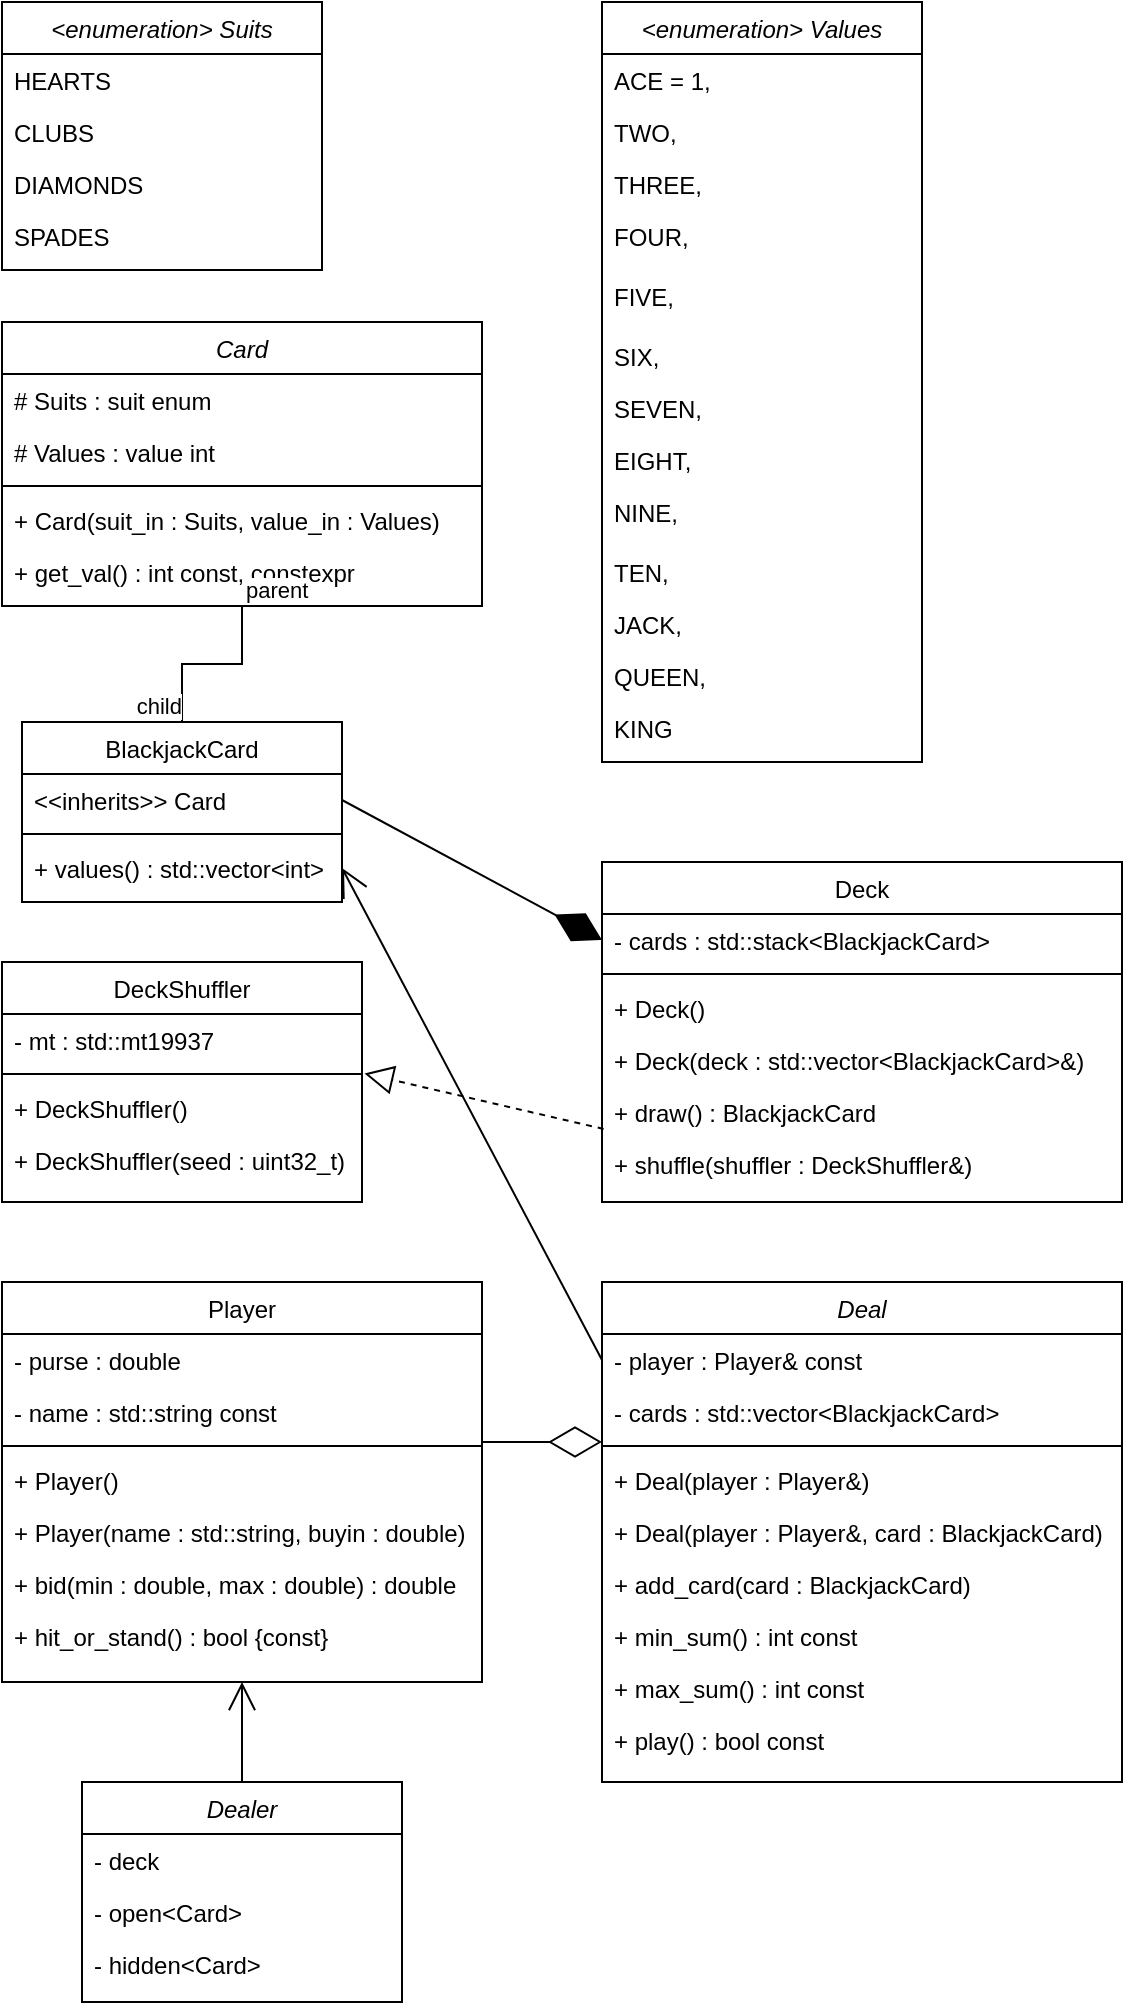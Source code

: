 <mxfile version="24.6.4" type="device">
  <diagram id="C5RBs43oDa-KdzZeNtuy" name="Page-1">
    <mxGraphModel dx="1432" dy="968" grid="1" gridSize="10" guides="1" tooltips="1" connect="1" arrows="1" fold="1" page="1" pageScale="1" pageWidth="827" pageHeight="1169" math="0" shadow="0">
      <root>
        <mxCell id="WIyWlLk6GJQsqaUBKTNV-0" />
        <mxCell id="WIyWlLk6GJQsqaUBKTNV-1" parent="WIyWlLk6GJQsqaUBKTNV-0" />
        <mxCell id="zkfFHV4jXpPFQw0GAbJ--0" value="Card" style="swimlane;fontStyle=2;align=center;verticalAlign=top;childLayout=stackLayout;horizontal=1;startSize=26;horizontalStack=0;resizeParent=1;resizeLast=0;collapsible=1;marginBottom=0;rounded=0;shadow=0;strokeWidth=1;" parent="WIyWlLk6GJQsqaUBKTNV-1" vertex="1">
          <mxGeometry x="40" y="200" width="240" height="142" as="geometry">
            <mxRectangle x="230" y="140" width="160" height="26" as="alternateBounds" />
          </mxGeometry>
        </mxCell>
        <mxCell id="zkfFHV4jXpPFQw0GAbJ--1" value="# Suits : suit enum" style="text;align=left;verticalAlign=top;spacingLeft=4;spacingRight=4;overflow=hidden;rotatable=0;points=[[0,0.5],[1,0.5]];portConstraint=eastwest;" parent="zkfFHV4jXpPFQw0GAbJ--0" vertex="1">
          <mxGeometry y="26" width="240" height="26" as="geometry" />
        </mxCell>
        <mxCell id="zkfFHV4jXpPFQw0GAbJ--2" value="# Values : value int " style="text;align=left;verticalAlign=top;spacingLeft=4;spacingRight=4;overflow=hidden;rotatable=0;points=[[0,0.5],[1,0.5]];portConstraint=eastwest;rounded=0;shadow=0;html=0;" parent="zkfFHV4jXpPFQw0GAbJ--0" vertex="1">
          <mxGeometry y="52" width="240" height="26" as="geometry" />
        </mxCell>
        <mxCell id="zkfFHV4jXpPFQw0GAbJ--4" value="" style="line;html=1;strokeWidth=1;align=left;verticalAlign=middle;spacingTop=-1;spacingLeft=3;spacingRight=3;rotatable=0;labelPosition=right;points=[];portConstraint=eastwest;" parent="zkfFHV4jXpPFQw0GAbJ--0" vertex="1">
          <mxGeometry y="78" width="240" height="8" as="geometry" />
        </mxCell>
        <mxCell id="V-9In0VRXuNtrcnbArCx-15" value="+ Card(suit_in : Suits, value_in : Values)" style="text;align=left;verticalAlign=top;spacingLeft=4;spacingRight=4;overflow=hidden;rotatable=0;points=[[0,0.5],[1,0.5]];portConstraint=eastwest;rounded=0;shadow=0;html=0;" parent="zkfFHV4jXpPFQw0GAbJ--0" vertex="1">
          <mxGeometry y="86" width="240" height="26" as="geometry" />
        </mxCell>
        <mxCell id="V-9In0VRXuNtrcnbArCx-13" value="+ get_val() : int const, constexpr" style="text;align=left;verticalAlign=top;spacingLeft=4;spacingRight=4;overflow=hidden;rotatable=0;points=[[0,0.5],[1,0.5]];portConstraint=eastwest;rounded=0;shadow=0;html=0;" parent="zkfFHV4jXpPFQw0GAbJ--0" vertex="1">
          <mxGeometry y="112" width="240" height="26" as="geometry" />
        </mxCell>
        <mxCell id="zkfFHV4jXpPFQw0GAbJ--6" value="Deck" style="swimlane;fontStyle=0;align=center;verticalAlign=top;childLayout=stackLayout;horizontal=1;startSize=26;horizontalStack=0;resizeParent=1;resizeLast=0;collapsible=1;marginBottom=0;rounded=0;shadow=0;strokeWidth=1;" parent="WIyWlLk6GJQsqaUBKTNV-1" vertex="1">
          <mxGeometry x="340" y="470" width="260" height="170" as="geometry">
            <mxRectangle x="130" y="380" width="160" height="26" as="alternateBounds" />
          </mxGeometry>
        </mxCell>
        <mxCell id="zkfFHV4jXpPFQw0GAbJ--7" value="- cards : std::stack&lt;BlackjackCard&gt;&#xa;" style="text;align=left;verticalAlign=top;spacingLeft=4;spacingRight=4;overflow=hidden;rotatable=0;points=[[0,0.5],[1,0.5]];portConstraint=eastwest;" parent="zkfFHV4jXpPFQw0GAbJ--6" vertex="1">
          <mxGeometry y="26" width="260" height="26" as="geometry" />
        </mxCell>
        <mxCell id="zkfFHV4jXpPFQw0GAbJ--9" value="" style="line;html=1;strokeWidth=1;align=left;verticalAlign=middle;spacingTop=-1;spacingLeft=3;spacingRight=3;rotatable=0;labelPosition=right;points=[];portConstraint=eastwest;" parent="zkfFHV4jXpPFQw0GAbJ--6" vertex="1">
          <mxGeometry y="52" width="260" height="8" as="geometry" />
        </mxCell>
        <mxCell id="zkfFHV4jXpPFQw0GAbJ--10" value="+ Deck()&#xa;" style="text;align=left;verticalAlign=top;spacingLeft=4;spacingRight=4;overflow=hidden;rotatable=0;points=[[0,0.5],[1,0.5]];portConstraint=eastwest;fontStyle=0" parent="zkfFHV4jXpPFQw0GAbJ--6" vertex="1">
          <mxGeometry y="60" width="260" height="26" as="geometry" />
        </mxCell>
        <mxCell id="zkfFHV4jXpPFQw0GAbJ--11" value="+ Deck(deck : std::vector&lt;BlackjackCard&gt;&amp;)&#xa;" style="text;align=left;verticalAlign=top;spacingLeft=4;spacingRight=4;overflow=hidden;rotatable=0;points=[[0,0.5],[1,0.5]];portConstraint=eastwest;" parent="zkfFHV4jXpPFQw0GAbJ--6" vertex="1">
          <mxGeometry y="86" width="260" height="26" as="geometry" />
        </mxCell>
        <mxCell id="SSyKoWwYxFFkkPLdRLRU-14" value="+ draw() : BlackjackCard &#xa;" style="text;align=left;verticalAlign=top;spacingLeft=4;spacingRight=4;overflow=hidden;rotatable=0;points=[[0,0.5],[1,0.5]];portConstraint=eastwest;" vertex="1" parent="zkfFHV4jXpPFQw0GAbJ--6">
          <mxGeometry y="112" width="260" height="26" as="geometry" />
        </mxCell>
        <mxCell id="SSyKoWwYxFFkkPLdRLRU-15" value="+ shuffle(shuffler : DeckShuffler&amp;)&#xa;" style="text;align=left;verticalAlign=top;spacingLeft=4;spacingRight=4;overflow=hidden;rotatable=0;points=[[0,0.5],[1,0.5]];portConstraint=eastwest;" vertex="1" parent="zkfFHV4jXpPFQw0GAbJ--6">
          <mxGeometry y="138" width="260" height="26" as="geometry" />
        </mxCell>
        <mxCell id="zkfFHV4jXpPFQw0GAbJ--17" value="Player" style="swimlane;fontStyle=0;align=center;verticalAlign=top;childLayout=stackLayout;horizontal=1;startSize=26;horizontalStack=0;resizeParent=1;resizeLast=0;collapsible=1;marginBottom=0;rounded=0;shadow=0;strokeWidth=1;" parent="WIyWlLk6GJQsqaUBKTNV-1" vertex="1">
          <mxGeometry x="40" y="680" width="240" height="200" as="geometry">
            <mxRectangle x="550" y="140" width="160" height="26" as="alternateBounds" />
          </mxGeometry>
        </mxCell>
        <mxCell id="zkfFHV4jXpPFQw0GAbJ--18" value="- purse : double&#xa;" style="text;align=left;verticalAlign=top;spacingLeft=4;spacingRight=4;overflow=hidden;rotatable=0;points=[[0,0.5],[1,0.5]];portConstraint=eastwest;" parent="zkfFHV4jXpPFQw0GAbJ--17" vertex="1">
          <mxGeometry y="26" width="240" height="26" as="geometry" />
        </mxCell>
        <mxCell id="zkfFHV4jXpPFQw0GAbJ--19" value="- name : std::string const&#xa;" style="text;align=left;verticalAlign=top;spacingLeft=4;spacingRight=4;overflow=hidden;rotatable=0;points=[[0,0.5],[1,0.5]];portConstraint=eastwest;rounded=0;shadow=0;html=0;" parent="zkfFHV4jXpPFQw0GAbJ--17" vertex="1">
          <mxGeometry y="52" width="240" height="26" as="geometry" />
        </mxCell>
        <mxCell id="zkfFHV4jXpPFQw0GAbJ--23" value="" style="line;html=1;strokeWidth=1;align=left;verticalAlign=middle;spacingTop=-1;spacingLeft=3;spacingRight=3;rotatable=0;labelPosition=right;points=[];portConstraint=eastwest;" parent="zkfFHV4jXpPFQw0GAbJ--17" vertex="1">
          <mxGeometry y="78" width="240" height="8" as="geometry" />
        </mxCell>
        <mxCell id="zkfFHV4jXpPFQw0GAbJ--24" value="+ Player()&#xa;" style="text;align=left;verticalAlign=top;spacingLeft=4;spacingRight=4;overflow=hidden;rotatable=0;points=[[0,0.5],[1,0.5]];portConstraint=eastwest;" parent="zkfFHV4jXpPFQw0GAbJ--17" vertex="1">
          <mxGeometry y="86" width="240" height="26" as="geometry" />
        </mxCell>
        <mxCell id="SSyKoWwYxFFkkPLdRLRU-16" value="+ Player(name : std::string, buyin : double) &#xa;" style="text;align=left;verticalAlign=top;spacingLeft=4;spacingRight=4;overflow=hidden;rotatable=0;points=[[0,0.5],[1,0.5]];portConstraint=eastwest;" vertex="1" parent="zkfFHV4jXpPFQw0GAbJ--17">
          <mxGeometry y="112" width="240" height="26" as="geometry" />
        </mxCell>
        <mxCell id="SSyKoWwYxFFkkPLdRLRU-17" value="+ bid(min : double, max : double) : double &#xa;" style="text;align=left;verticalAlign=top;spacingLeft=4;spacingRight=4;overflow=hidden;rotatable=0;points=[[0,0.5],[1,0.5]];portConstraint=eastwest;" vertex="1" parent="zkfFHV4jXpPFQw0GAbJ--17">
          <mxGeometry y="138" width="240" height="26" as="geometry" />
        </mxCell>
        <mxCell id="SSyKoWwYxFFkkPLdRLRU-18" value="+ hit_or_stand() : bool {const}&#xa;" style="text;align=left;verticalAlign=top;spacingLeft=4;spacingRight=4;overflow=hidden;rotatable=0;points=[[0,0.5],[1,0.5]];portConstraint=eastwest;" vertex="1" parent="zkfFHV4jXpPFQw0GAbJ--17">
          <mxGeometry y="164" width="240" height="26" as="geometry" />
        </mxCell>
        <mxCell id="V-9In0VRXuNtrcnbArCx-0" value="Deal" style="swimlane;fontStyle=2;align=center;verticalAlign=top;childLayout=stackLayout;horizontal=1;startSize=26;horizontalStack=0;resizeParent=1;resizeLast=0;collapsible=1;marginBottom=0;rounded=0;shadow=0;strokeWidth=1;" parent="WIyWlLk6GJQsqaUBKTNV-1" vertex="1">
          <mxGeometry x="340" y="680" width="260" height="250" as="geometry">
            <mxRectangle x="30" y="370" width="160" height="26" as="alternateBounds" />
          </mxGeometry>
        </mxCell>
        <mxCell id="V-9In0VRXuNtrcnbArCx-1" value="- player : Player&amp; const &#xa;" style="text;align=left;verticalAlign=top;spacingLeft=4;spacingRight=4;overflow=hidden;rotatable=0;points=[[0,0.5],[1,0.5]];portConstraint=eastwest;" parent="V-9In0VRXuNtrcnbArCx-0" vertex="1">
          <mxGeometry y="26" width="260" height="26" as="geometry" />
        </mxCell>
        <mxCell id="V-9In0VRXuNtrcnbArCx-2" value="- cards : std::vector&lt;BlackjackCard&gt;&#xa;" style="text;align=left;verticalAlign=top;spacingLeft=4;spacingRight=4;overflow=hidden;rotatable=0;points=[[0,0.5],[1,0.5]];portConstraint=eastwest;rounded=0;shadow=0;html=0;" parent="V-9In0VRXuNtrcnbArCx-0" vertex="1">
          <mxGeometry y="52" width="260" height="26" as="geometry" />
        </mxCell>
        <mxCell id="V-9In0VRXuNtrcnbArCx-4" value="" style="line;html=1;strokeWidth=1;align=left;verticalAlign=middle;spacingTop=-1;spacingLeft=3;spacingRight=3;rotatable=0;labelPosition=right;points=[];portConstraint=eastwest;" parent="V-9In0VRXuNtrcnbArCx-0" vertex="1">
          <mxGeometry y="78" width="260" height="8" as="geometry" />
        </mxCell>
        <mxCell id="V-9In0VRXuNtrcnbArCx-5" value="+ Deal(player : Player&amp;)&#xa;" style="text;align=left;verticalAlign=top;spacingLeft=4;spacingRight=4;overflow=hidden;rotatable=0;points=[[0,0.5],[1,0.5]];portConstraint=eastwest;" parent="V-9In0VRXuNtrcnbArCx-0" vertex="1">
          <mxGeometry y="86" width="260" height="26" as="geometry" />
        </mxCell>
        <mxCell id="SSyKoWwYxFFkkPLdRLRU-19" value="+ Deal(player : Player&amp;, card : BlackjackCard)&#xa;" style="text;align=left;verticalAlign=top;spacingLeft=4;spacingRight=4;overflow=hidden;rotatable=0;points=[[0,0.5],[1,0.5]];portConstraint=eastwest;" vertex="1" parent="V-9In0VRXuNtrcnbArCx-0">
          <mxGeometry y="112" width="260" height="26" as="geometry" />
        </mxCell>
        <mxCell id="SSyKoWwYxFFkkPLdRLRU-20" value="+ add_card(card : BlackjackCard)&#xa;" style="text;align=left;verticalAlign=top;spacingLeft=4;spacingRight=4;overflow=hidden;rotatable=0;points=[[0,0.5],[1,0.5]];portConstraint=eastwest;" vertex="1" parent="V-9In0VRXuNtrcnbArCx-0">
          <mxGeometry y="138" width="260" height="26" as="geometry" />
        </mxCell>
        <mxCell id="SSyKoWwYxFFkkPLdRLRU-23" value="+ min_sum() : int const&#xa;" style="text;align=left;verticalAlign=top;spacingLeft=4;spacingRight=4;overflow=hidden;rotatable=0;points=[[0,0.5],[1,0.5]];portConstraint=eastwest;" vertex="1" parent="V-9In0VRXuNtrcnbArCx-0">
          <mxGeometry y="164" width="260" height="26" as="geometry" />
        </mxCell>
        <mxCell id="SSyKoWwYxFFkkPLdRLRU-24" value="+ max_sum() : int const&#xa;" style="text;align=left;verticalAlign=top;spacingLeft=4;spacingRight=4;overflow=hidden;rotatable=0;points=[[0,0.5],[1,0.5]];portConstraint=eastwest;" vertex="1" parent="V-9In0VRXuNtrcnbArCx-0">
          <mxGeometry y="190" width="260" height="26" as="geometry" />
        </mxCell>
        <mxCell id="SSyKoWwYxFFkkPLdRLRU-25" value="+ play() : bool const&#xa;" style="text;align=left;verticalAlign=top;spacingLeft=4;spacingRight=4;overflow=hidden;rotatable=0;points=[[0,0.5],[1,0.5]];portConstraint=eastwest;" vertex="1" parent="V-9In0VRXuNtrcnbArCx-0">
          <mxGeometry y="216" width="260" height="26" as="geometry" />
        </mxCell>
        <mxCell id="V-9In0VRXuNtrcnbArCx-6" value="Dealer" style="swimlane;fontStyle=2;align=center;verticalAlign=top;childLayout=stackLayout;horizontal=1;startSize=26;horizontalStack=0;resizeParent=1;resizeLast=0;collapsible=1;marginBottom=0;rounded=0;shadow=0;strokeWidth=1;" parent="WIyWlLk6GJQsqaUBKTNV-1" vertex="1">
          <mxGeometry x="80" y="930" width="160" height="110" as="geometry">
            <mxRectangle x="230" y="140" width="160" height="26" as="alternateBounds" />
          </mxGeometry>
        </mxCell>
        <mxCell id="V-9In0VRXuNtrcnbArCx-7" value="- deck" style="text;align=left;verticalAlign=top;spacingLeft=4;spacingRight=4;overflow=hidden;rotatable=0;points=[[0,0.5],[1,0.5]];portConstraint=eastwest;" parent="V-9In0VRXuNtrcnbArCx-6" vertex="1">
          <mxGeometry y="26" width="160" height="26" as="geometry" />
        </mxCell>
        <mxCell id="V-9In0VRXuNtrcnbArCx-8" value="- open&lt;Card&gt;" style="text;align=left;verticalAlign=top;spacingLeft=4;spacingRight=4;overflow=hidden;rotatable=0;points=[[0,0.5],[1,0.5]];portConstraint=eastwest;rounded=0;shadow=0;html=0;" parent="V-9In0VRXuNtrcnbArCx-6" vertex="1">
          <mxGeometry y="52" width="160" height="26" as="geometry" />
        </mxCell>
        <mxCell id="V-9In0VRXuNtrcnbArCx-9" value="- hidden&lt;Card&gt;" style="text;align=left;verticalAlign=top;spacingLeft=4;spacingRight=4;overflow=hidden;rotatable=0;points=[[0,0.5],[1,0.5]];portConstraint=eastwest;rounded=0;shadow=0;html=0;" parent="V-9In0VRXuNtrcnbArCx-6" vertex="1">
          <mxGeometry y="78" width="160" height="26" as="geometry" />
        </mxCell>
        <mxCell id="V-9In0VRXuNtrcnbArCx-30" value="&lt;enumeration&gt; Suits" style="swimlane;fontStyle=2;align=center;verticalAlign=top;childLayout=stackLayout;horizontal=1;startSize=26;horizontalStack=0;resizeParent=1;resizeLast=0;collapsible=1;marginBottom=0;rounded=0;shadow=0;strokeWidth=1;" parent="WIyWlLk6GJQsqaUBKTNV-1" vertex="1">
          <mxGeometry x="40" y="40" width="160" height="134" as="geometry">
            <mxRectangle x="230" y="140" width="160" height="26" as="alternateBounds" />
          </mxGeometry>
        </mxCell>
        <mxCell id="V-9In0VRXuNtrcnbArCx-31" value="HEARTS" style="text;align=left;verticalAlign=top;spacingLeft=4;spacingRight=4;overflow=hidden;rotatable=0;points=[[0,0.5],[1,0.5]];portConstraint=eastwest;" parent="V-9In0VRXuNtrcnbArCx-30" vertex="1">
          <mxGeometry y="26" width="160" height="26" as="geometry" />
        </mxCell>
        <mxCell id="V-9In0VRXuNtrcnbArCx-32" value="CLUBS" style="text;align=left;verticalAlign=top;spacingLeft=4;spacingRight=4;overflow=hidden;rotatable=0;points=[[0,0.5],[1,0.5]];portConstraint=eastwest;rounded=0;shadow=0;html=0;" parent="V-9In0VRXuNtrcnbArCx-30" vertex="1">
          <mxGeometry y="52" width="160" height="26" as="geometry" />
        </mxCell>
        <mxCell id="V-9In0VRXuNtrcnbArCx-40" value="DIAMONDS" style="text;align=left;verticalAlign=top;spacingLeft=4;spacingRight=4;overflow=hidden;rotatable=0;points=[[0,0.5],[1,0.5]];portConstraint=eastwest;rounded=0;shadow=0;html=0;" parent="V-9In0VRXuNtrcnbArCx-30" vertex="1">
          <mxGeometry y="78" width="160" height="26" as="geometry" />
        </mxCell>
        <mxCell id="V-9In0VRXuNtrcnbArCx-41" value="SPADES" style="text;align=left;verticalAlign=top;spacingLeft=4;spacingRight=4;overflow=hidden;rotatable=0;points=[[0,0.5],[1,0.5]];portConstraint=eastwest;rounded=0;shadow=0;html=0;" parent="V-9In0VRXuNtrcnbArCx-30" vertex="1">
          <mxGeometry y="104" width="160" height="30" as="geometry" />
        </mxCell>
        <mxCell id="SSyKoWwYxFFkkPLdRLRU-0" value="BlackjackCard" style="swimlane;fontStyle=0;align=center;verticalAlign=top;childLayout=stackLayout;horizontal=1;startSize=26;horizontalStack=0;resizeParent=1;resizeLast=0;collapsible=1;marginBottom=0;rounded=0;shadow=0;strokeWidth=1;" vertex="1" parent="WIyWlLk6GJQsqaUBKTNV-1">
          <mxGeometry x="50" y="400" width="160" height="90" as="geometry">
            <mxRectangle x="130" y="380" width="160" height="26" as="alternateBounds" />
          </mxGeometry>
        </mxCell>
        <mxCell id="SSyKoWwYxFFkkPLdRLRU-1" value="&lt;&lt;inherits&gt;&gt; Card&#xa;" style="text;align=left;verticalAlign=top;spacingLeft=4;spacingRight=4;overflow=hidden;rotatable=0;points=[[0,0.5],[1,0.5]];portConstraint=eastwest;" vertex="1" parent="SSyKoWwYxFFkkPLdRLRU-0">
          <mxGeometry y="26" width="160" height="26" as="geometry" />
        </mxCell>
        <mxCell id="SSyKoWwYxFFkkPLdRLRU-3" value="" style="line;html=1;strokeWidth=1;align=left;verticalAlign=middle;spacingTop=-1;spacingLeft=3;spacingRight=3;rotatable=0;labelPosition=right;points=[];portConstraint=eastwest;" vertex="1" parent="SSyKoWwYxFFkkPLdRLRU-0">
          <mxGeometry y="52" width="160" height="8" as="geometry" />
        </mxCell>
        <mxCell id="SSyKoWwYxFFkkPLdRLRU-4" value="+ values() : std::vector&lt;int&gt;&#xa;" style="text;align=left;verticalAlign=top;spacingLeft=4;spacingRight=4;overflow=hidden;rotatable=0;points=[[0,0.5],[1,0.5]];portConstraint=eastwest;fontStyle=0" vertex="1" parent="SSyKoWwYxFFkkPLdRLRU-0">
          <mxGeometry y="60" width="160" height="26" as="geometry" />
        </mxCell>
        <mxCell id="SSyKoWwYxFFkkPLdRLRU-6" value="DeckShuffler" style="swimlane;fontStyle=0;align=center;verticalAlign=top;childLayout=stackLayout;horizontal=1;startSize=26;horizontalStack=0;resizeParent=1;resizeLast=0;collapsible=1;marginBottom=0;rounded=0;shadow=0;strokeWidth=1;" vertex="1" parent="WIyWlLk6GJQsqaUBKTNV-1">
          <mxGeometry x="40" y="520" width="180" height="120" as="geometry">
            <mxRectangle x="130" y="380" width="160" height="26" as="alternateBounds" />
          </mxGeometry>
        </mxCell>
        <mxCell id="SSyKoWwYxFFkkPLdRLRU-7" value="- mt : std::mt19937&#xa;" style="text;align=left;verticalAlign=top;spacingLeft=4;spacingRight=4;overflow=hidden;rotatable=0;points=[[0,0.5],[1,0.5]];portConstraint=eastwest;" vertex="1" parent="SSyKoWwYxFFkkPLdRLRU-6">
          <mxGeometry y="26" width="180" height="26" as="geometry" />
        </mxCell>
        <mxCell id="SSyKoWwYxFFkkPLdRLRU-9" value="" style="line;html=1;strokeWidth=1;align=left;verticalAlign=middle;spacingTop=-1;spacingLeft=3;spacingRight=3;rotatable=0;labelPosition=right;points=[];portConstraint=eastwest;" vertex="1" parent="SSyKoWwYxFFkkPLdRLRU-6">
          <mxGeometry y="52" width="180" height="8" as="geometry" />
        </mxCell>
        <mxCell id="SSyKoWwYxFFkkPLdRLRU-10" value="+ DeckShuffler()&#xa;" style="text;align=left;verticalAlign=top;spacingLeft=4;spacingRight=4;overflow=hidden;rotatable=0;points=[[0,0.5],[1,0.5]];portConstraint=eastwest;fontStyle=0" vertex="1" parent="SSyKoWwYxFFkkPLdRLRU-6">
          <mxGeometry y="60" width="180" height="26" as="geometry" />
        </mxCell>
        <mxCell id="SSyKoWwYxFFkkPLdRLRU-11" value="+ DeckShuffler(seed : uint32_t)&#xa;" style="text;align=left;verticalAlign=top;spacingLeft=4;spacingRight=4;overflow=hidden;rotatable=0;points=[[0,0.5],[1,0.5]];portConstraint=eastwest;" vertex="1" parent="SSyKoWwYxFFkkPLdRLRU-6">
          <mxGeometry y="86" width="180" height="26" as="geometry" />
        </mxCell>
        <mxCell id="SSyKoWwYxFFkkPLdRLRU-29" value="" style="endArrow=diamondThin;endFill=1;endSize=24;html=1;rounded=0;exitX=1;exitY=0.5;exitDx=0;exitDy=0;entryX=0;entryY=0.5;entryDx=0;entryDy=0;" edge="1" parent="WIyWlLk6GJQsqaUBKTNV-1" source="SSyKoWwYxFFkkPLdRLRU-1" target="zkfFHV4jXpPFQw0GAbJ--7">
          <mxGeometry width="160" relative="1" as="geometry">
            <mxPoint x="180" y="490" as="sourcePoint" />
            <mxPoint x="340" y="490" as="targetPoint" />
          </mxGeometry>
        </mxCell>
        <mxCell id="SSyKoWwYxFFkkPLdRLRU-30" value="" style="endArrow=diamondThin;endFill=0;endSize=24;html=1;rounded=0;" edge="1" parent="WIyWlLk6GJQsqaUBKTNV-1">
          <mxGeometry width="160" relative="1" as="geometry">
            <mxPoint x="280" y="760" as="sourcePoint" />
            <mxPoint x="340" y="760" as="targetPoint" />
          </mxGeometry>
        </mxCell>
        <mxCell id="SSyKoWwYxFFkkPLdRLRU-33" value="" style="endArrow=open;endFill=1;endSize=12;html=1;rounded=0;exitX=0;exitY=0.5;exitDx=0;exitDy=0;entryX=1;entryY=0.5;entryDx=0;entryDy=0;" edge="1" parent="WIyWlLk6GJQsqaUBKTNV-1" source="V-9In0VRXuNtrcnbArCx-1" target="SSyKoWwYxFFkkPLdRLRU-4">
          <mxGeometry width="160" relative="1" as="geometry">
            <mxPoint x="330" y="410" as="sourcePoint" />
            <mxPoint x="490" y="410" as="targetPoint" />
          </mxGeometry>
        </mxCell>
        <mxCell id="SSyKoWwYxFFkkPLdRLRU-34" value="" style="endArrow=block;dashed=1;endFill=0;endSize=12;html=1;rounded=0;exitX=0.003;exitY=-0.174;exitDx=0;exitDy=0;exitPerimeter=0;entryX=1.007;entryY=-0.164;entryDx=0;entryDy=0;entryPerimeter=0;" edge="1" parent="WIyWlLk6GJQsqaUBKTNV-1" source="SSyKoWwYxFFkkPLdRLRU-15" target="SSyKoWwYxFFkkPLdRLRU-10">
          <mxGeometry width="160" relative="1" as="geometry">
            <mxPoint x="330" y="410" as="sourcePoint" />
            <mxPoint x="490" y="410" as="targetPoint" />
          </mxGeometry>
        </mxCell>
        <mxCell id="SSyKoWwYxFFkkPLdRLRU-35" value="&lt;enumeration&gt; Values" style="swimlane;fontStyle=2;align=center;verticalAlign=top;childLayout=stackLayout;horizontal=1;startSize=26;horizontalStack=0;resizeParent=1;resizeLast=0;collapsible=1;marginBottom=0;rounded=0;shadow=0;strokeWidth=1;" vertex="1" parent="WIyWlLk6GJQsqaUBKTNV-1">
          <mxGeometry x="340" y="40" width="160" height="380" as="geometry">
            <mxRectangle x="230" y="140" width="160" height="26" as="alternateBounds" />
          </mxGeometry>
        </mxCell>
        <mxCell id="SSyKoWwYxFFkkPLdRLRU-36" value="ACE = 1," style="text;align=left;verticalAlign=top;spacingLeft=4;spacingRight=4;overflow=hidden;rotatable=0;points=[[0,0.5],[1,0.5]];portConstraint=eastwest;" vertex="1" parent="SSyKoWwYxFFkkPLdRLRU-35">
          <mxGeometry y="26" width="160" height="26" as="geometry" />
        </mxCell>
        <mxCell id="SSyKoWwYxFFkkPLdRLRU-37" value="TWO," style="text;align=left;verticalAlign=top;spacingLeft=4;spacingRight=4;overflow=hidden;rotatable=0;points=[[0,0.5],[1,0.5]];portConstraint=eastwest;rounded=0;shadow=0;html=0;" vertex="1" parent="SSyKoWwYxFFkkPLdRLRU-35">
          <mxGeometry y="52" width="160" height="26" as="geometry" />
        </mxCell>
        <mxCell id="SSyKoWwYxFFkkPLdRLRU-38" value="THREE," style="text;align=left;verticalAlign=top;spacingLeft=4;spacingRight=4;overflow=hidden;rotatable=0;points=[[0,0.5],[1,0.5]];portConstraint=eastwest;rounded=0;shadow=0;html=0;" vertex="1" parent="SSyKoWwYxFFkkPLdRLRU-35">
          <mxGeometry y="78" width="160" height="26" as="geometry" />
        </mxCell>
        <mxCell id="SSyKoWwYxFFkkPLdRLRU-39" value="FOUR," style="text;align=left;verticalAlign=top;spacingLeft=4;spacingRight=4;overflow=hidden;rotatable=0;points=[[0,0.5],[1,0.5]];portConstraint=eastwest;rounded=0;shadow=0;html=0;" vertex="1" parent="SSyKoWwYxFFkkPLdRLRU-35">
          <mxGeometry y="104" width="160" height="30" as="geometry" />
        </mxCell>
        <mxCell id="SSyKoWwYxFFkkPLdRLRU-47" value="FIVE," style="text;align=left;verticalAlign=top;spacingLeft=4;spacingRight=4;overflow=hidden;rotatable=0;points=[[0,0.5],[1,0.5]];portConstraint=eastwest;rounded=0;shadow=0;html=0;" vertex="1" parent="SSyKoWwYxFFkkPLdRLRU-35">
          <mxGeometry y="134" width="160" height="30" as="geometry" />
        </mxCell>
        <mxCell id="SSyKoWwYxFFkkPLdRLRU-46" value="SIX," style="text;align=left;verticalAlign=top;spacingLeft=4;spacingRight=4;overflow=hidden;rotatable=0;points=[[0,0.5],[1,0.5]];portConstraint=eastwest;rounded=0;shadow=0;html=0;" vertex="1" parent="SSyKoWwYxFFkkPLdRLRU-35">
          <mxGeometry y="164" width="160" height="26" as="geometry" />
        </mxCell>
        <mxCell id="SSyKoWwYxFFkkPLdRLRU-45" value="SEVEN," style="text;align=left;verticalAlign=top;spacingLeft=4;spacingRight=4;overflow=hidden;rotatable=0;points=[[0,0.5],[1,0.5]];portConstraint=eastwest;rounded=0;shadow=0;html=0;" vertex="1" parent="SSyKoWwYxFFkkPLdRLRU-35">
          <mxGeometry y="190" width="160" height="26" as="geometry" />
        </mxCell>
        <mxCell id="SSyKoWwYxFFkkPLdRLRU-48" value="EIGHT," style="text;align=left;verticalAlign=top;spacingLeft=4;spacingRight=4;overflow=hidden;rotatable=0;points=[[0,0.5],[1,0.5]];portConstraint=eastwest;rounded=0;shadow=0;html=0;" vertex="1" parent="SSyKoWwYxFFkkPLdRLRU-35">
          <mxGeometry y="216" width="160" height="26" as="geometry" />
        </mxCell>
        <mxCell id="SSyKoWwYxFFkkPLdRLRU-50" value="NINE," style="text;align=left;verticalAlign=top;spacingLeft=4;spacingRight=4;overflow=hidden;rotatable=0;points=[[0,0.5],[1,0.5]];portConstraint=eastwest;rounded=0;shadow=0;html=0;" vertex="1" parent="SSyKoWwYxFFkkPLdRLRU-35">
          <mxGeometry y="242" width="160" height="30" as="geometry" />
        </mxCell>
        <mxCell id="SSyKoWwYxFFkkPLdRLRU-49" value="TEN," style="text;align=left;verticalAlign=top;spacingLeft=4;spacingRight=4;overflow=hidden;rotatable=0;points=[[0,0.5],[1,0.5]];portConstraint=eastwest;rounded=0;shadow=0;html=0;" vertex="1" parent="SSyKoWwYxFFkkPLdRLRU-35">
          <mxGeometry y="272" width="160" height="26" as="geometry" />
        </mxCell>
        <mxCell id="SSyKoWwYxFFkkPLdRLRU-51" value="JACK," style="text;align=left;verticalAlign=top;spacingLeft=4;spacingRight=4;overflow=hidden;rotatable=0;points=[[0,0.5],[1,0.5]];portConstraint=eastwest;rounded=0;shadow=0;html=0;" vertex="1" parent="SSyKoWwYxFFkkPLdRLRU-35">
          <mxGeometry y="298" width="160" height="26" as="geometry" />
        </mxCell>
        <mxCell id="SSyKoWwYxFFkkPLdRLRU-52" value="QUEEN," style="text;align=left;verticalAlign=top;spacingLeft=4;spacingRight=4;overflow=hidden;rotatable=0;points=[[0,0.5],[1,0.5]];portConstraint=eastwest;rounded=0;shadow=0;html=0;" vertex="1" parent="SSyKoWwYxFFkkPLdRLRU-35">
          <mxGeometry y="324" width="160" height="26" as="geometry" />
        </mxCell>
        <mxCell id="SSyKoWwYxFFkkPLdRLRU-53" value="KING" style="text;align=left;verticalAlign=top;spacingLeft=4;spacingRight=4;overflow=hidden;rotatable=0;points=[[0,0.5],[1,0.5]];portConstraint=eastwest;rounded=0;shadow=0;html=0;" vertex="1" parent="SSyKoWwYxFFkkPLdRLRU-35">
          <mxGeometry y="350" width="160" height="30" as="geometry" />
        </mxCell>
        <mxCell id="SSyKoWwYxFFkkPLdRLRU-41" value="" style="endArrow=none;html=1;edgeStyle=orthogonalEdgeStyle;rounded=0;entryX=0.5;entryY=0;entryDx=0;entryDy=0;exitX=0.5;exitY=1;exitDx=0;exitDy=0;" edge="1" parent="WIyWlLk6GJQsqaUBKTNV-1" source="zkfFHV4jXpPFQw0GAbJ--0" target="SSyKoWwYxFFkkPLdRLRU-0">
          <mxGeometry relative="1" as="geometry">
            <mxPoint x="330" y="550" as="sourcePoint" />
            <mxPoint x="430" y="530" as="targetPoint" />
          </mxGeometry>
        </mxCell>
        <mxCell id="SSyKoWwYxFFkkPLdRLRU-42" value="parent" style="edgeLabel;resizable=0;html=1;align=left;verticalAlign=bottom;" connectable="0" vertex="1" parent="SSyKoWwYxFFkkPLdRLRU-41">
          <mxGeometry x="-1" relative="1" as="geometry" />
        </mxCell>
        <mxCell id="SSyKoWwYxFFkkPLdRLRU-43" value="child" style="edgeLabel;resizable=0;html=1;align=right;verticalAlign=bottom;" connectable="0" vertex="1" parent="SSyKoWwYxFFkkPLdRLRU-41">
          <mxGeometry x="1" relative="1" as="geometry" />
        </mxCell>
        <mxCell id="SSyKoWwYxFFkkPLdRLRU-44" value="" style="endArrow=open;endFill=1;endSize=12;html=1;rounded=0;exitX=0.5;exitY=0;exitDx=0;exitDy=0;entryX=0.5;entryY=1;entryDx=0;entryDy=0;" edge="1" parent="WIyWlLk6GJQsqaUBKTNV-1" source="V-9In0VRXuNtrcnbArCx-6" target="zkfFHV4jXpPFQw0GAbJ--17">
          <mxGeometry width="160" relative="1" as="geometry">
            <mxPoint x="330" y="550" as="sourcePoint" />
            <mxPoint x="490" y="550" as="targetPoint" />
          </mxGeometry>
        </mxCell>
      </root>
    </mxGraphModel>
  </diagram>
</mxfile>
